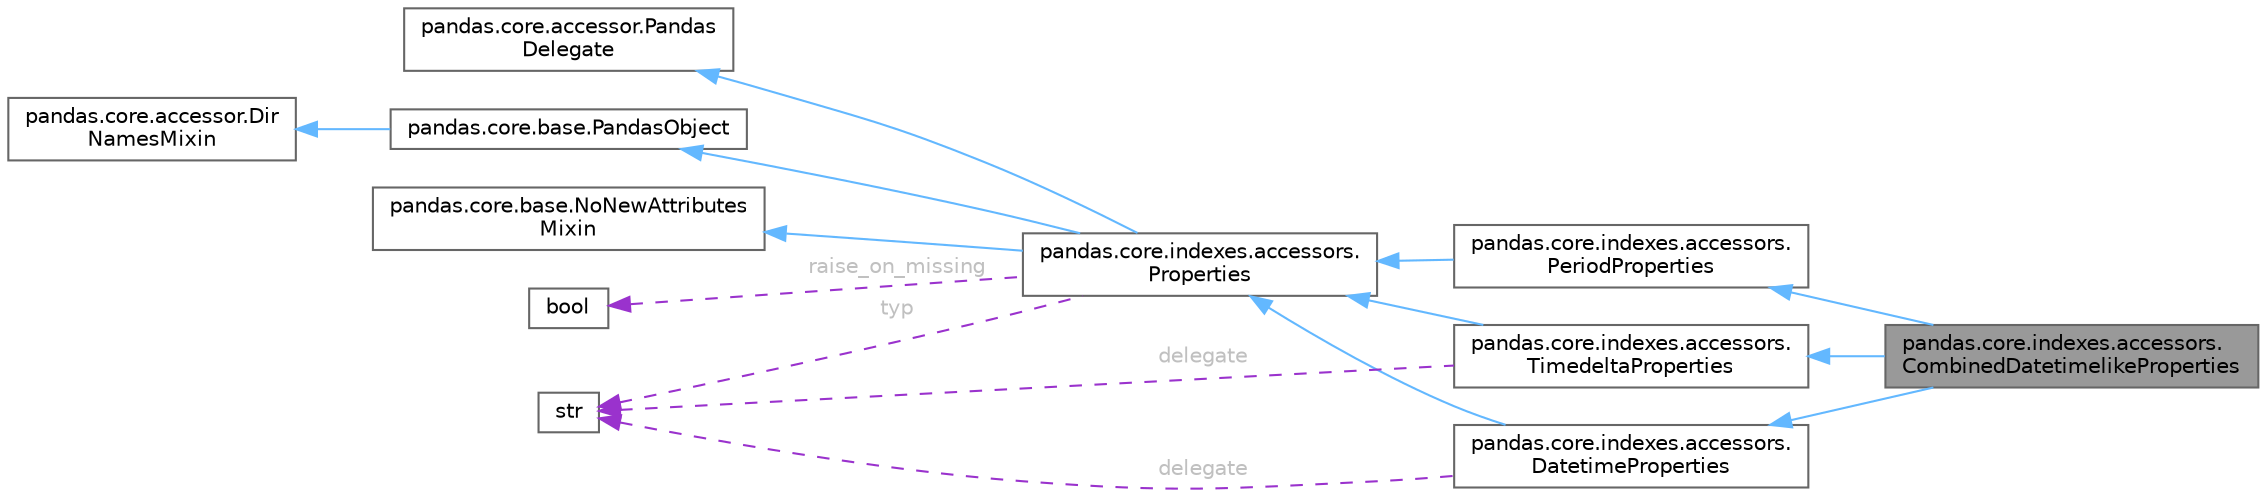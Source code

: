 digraph "pandas.core.indexes.accessors.CombinedDatetimelikeProperties"
{
 // LATEX_PDF_SIZE
  bgcolor="transparent";
  edge [fontname=Helvetica,fontsize=10,labelfontname=Helvetica,labelfontsize=10];
  node [fontname=Helvetica,fontsize=10,shape=box,height=0.2,width=0.4];
  rankdir="LR";
  Node1 [id="Node000001",label="pandas.core.indexes.accessors.\lCombinedDatetimelikeProperties",height=0.2,width=0.4,color="gray40", fillcolor="grey60", style="filled", fontcolor="black",tooltip=" "];
  Node2 -> Node1 [id="edge15_Node000001_Node000002",dir="back",color="steelblue1",style="solid",tooltip=" "];
  Node2 [id="Node000002",label="pandas.core.indexes.accessors.\lDatetimeProperties",height=0.2,width=0.4,color="gray40", fillcolor="white", style="filled",URL="$classpandas_1_1core_1_1indexes_1_1accessors_1_1DatetimeProperties.html",tooltip=" "];
  Node3 -> Node2 [id="edge16_Node000002_Node000003",dir="back",color="steelblue1",style="solid",tooltip=" "];
  Node3 [id="Node000003",label="pandas.core.indexes.accessors.\lProperties",height=0.2,width=0.4,color="gray40", fillcolor="white", style="filled",URL="$classpandas_1_1core_1_1indexes_1_1accessors_1_1Properties.html",tooltip=" "];
  Node4 -> Node3 [id="edge17_Node000003_Node000004",dir="back",color="steelblue1",style="solid",tooltip=" "];
  Node4 [id="Node000004",label="pandas.core.accessor.Pandas\lDelegate",height=0.2,width=0.4,color="gray40", fillcolor="white", style="filled",URL="$classpandas_1_1core_1_1accessor_1_1PandasDelegate.html",tooltip=" "];
  Node5 -> Node3 [id="edge18_Node000003_Node000005",dir="back",color="steelblue1",style="solid",tooltip=" "];
  Node5 [id="Node000005",label="pandas.core.base.PandasObject",height=0.2,width=0.4,color="gray40", fillcolor="white", style="filled",URL="$classpandas_1_1core_1_1base_1_1PandasObject.html",tooltip=" "];
  Node6 -> Node5 [id="edge19_Node000005_Node000006",dir="back",color="steelblue1",style="solid",tooltip=" "];
  Node6 [id="Node000006",label="pandas.core.accessor.Dir\lNamesMixin",height=0.2,width=0.4,color="gray40", fillcolor="white", style="filled",URL="$classpandas_1_1core_1_1accessor_1_1DirNamesMixin.html",tooltip=" "];
  Node7 -> Node3 [id="edge20_Node000003_Node000007",dir="back",color="steelblue1",style="solid",tooltip=" "];
  Node7 [id="Node000007",label="pandas.core.base.NoNewAttributes\lMixin",height=0.2,width=0.4,color="gray40", fillcolor="white", style="filled",URL="$classpandas_1_1core_1_1base_1_1NoNewAttributesMixin.html",tooltip=" "];
  Node8 -> Node3 [id="edge21_Node000003_Node000008",dir="back",color="darkorchid3",style="dashed",tooltip=" ",label=" typ",fontcolor="grey" ];
  Node8 [id="Node000008",label="str",height=0.2,width=0.4,color="gray40", fillcolor="white", style="filled",tooltip=" "];
  Node9 -> Node3 [id="edge22_Node000003_Node000009",dir="back",color="darkorchid3",style="dashed",tooltip=" ",label=" raise_on_missing",fontcolor="grey" ];
  Node9 [id="Node000009",label="bool",height=0.2,width=0.4,color="gray40", fillcolor="white", style="filled",tooltip=" "];
  Node8 -> Node2 [id="edge23_Node000002_Node000008",dir="back",color="darkorchid3",style="dashed",tooltip=" ",label=" delegate",fontcolor="grey" ];
  Node10 -> Node1 [id="edge24_Node000001_Node000010",dir="back",color="steelblue1",style="solid",tooltip=" "];
  Node10 [id="Node000010",label="pandas.core.indexes.accessors.\lTimedeltaProperties",height=0.2,width=0.4,color="gray40", fillcolor="white", style="filled",URL="$classpandas_1_1core_1_1indexes_1_1accessors_1_1TimedeltaProperties.html",tooltip=" "];
  Node3 -> Node10 [id="edge25_Node000010_Node000003",dir="back",color="steelblue1",style="solid",tooltip=" "];
  Node8 -> Node10 [id="edge26_Node000010_Node000008",dir="back",color="darkorchid3",style="dashed",tooltip=" ",label=" delegate",fontcolor="grey" ];
  Node11 -> Node1 [id="edge27_Node000001_Node000011",dir="back",color="steelblue1",style="solid",tooltip=" "];
  Node11 [id="Node000011",label="pandas.core.indexes.accessors.\lPeriodProperties",height=0.2,width=0.4,color="gray40", fillcolor="white", style="filled",URL="$classpandas_1_1core_1_1indexes_1_1accessors_1_1PeriodProperties.html",tooltip=" "];
  Node3 -> Node11 [id="edge28_Node000011_Node000003",dir="back",color="steelblue1",style="solid",tooltip=" "];
}
